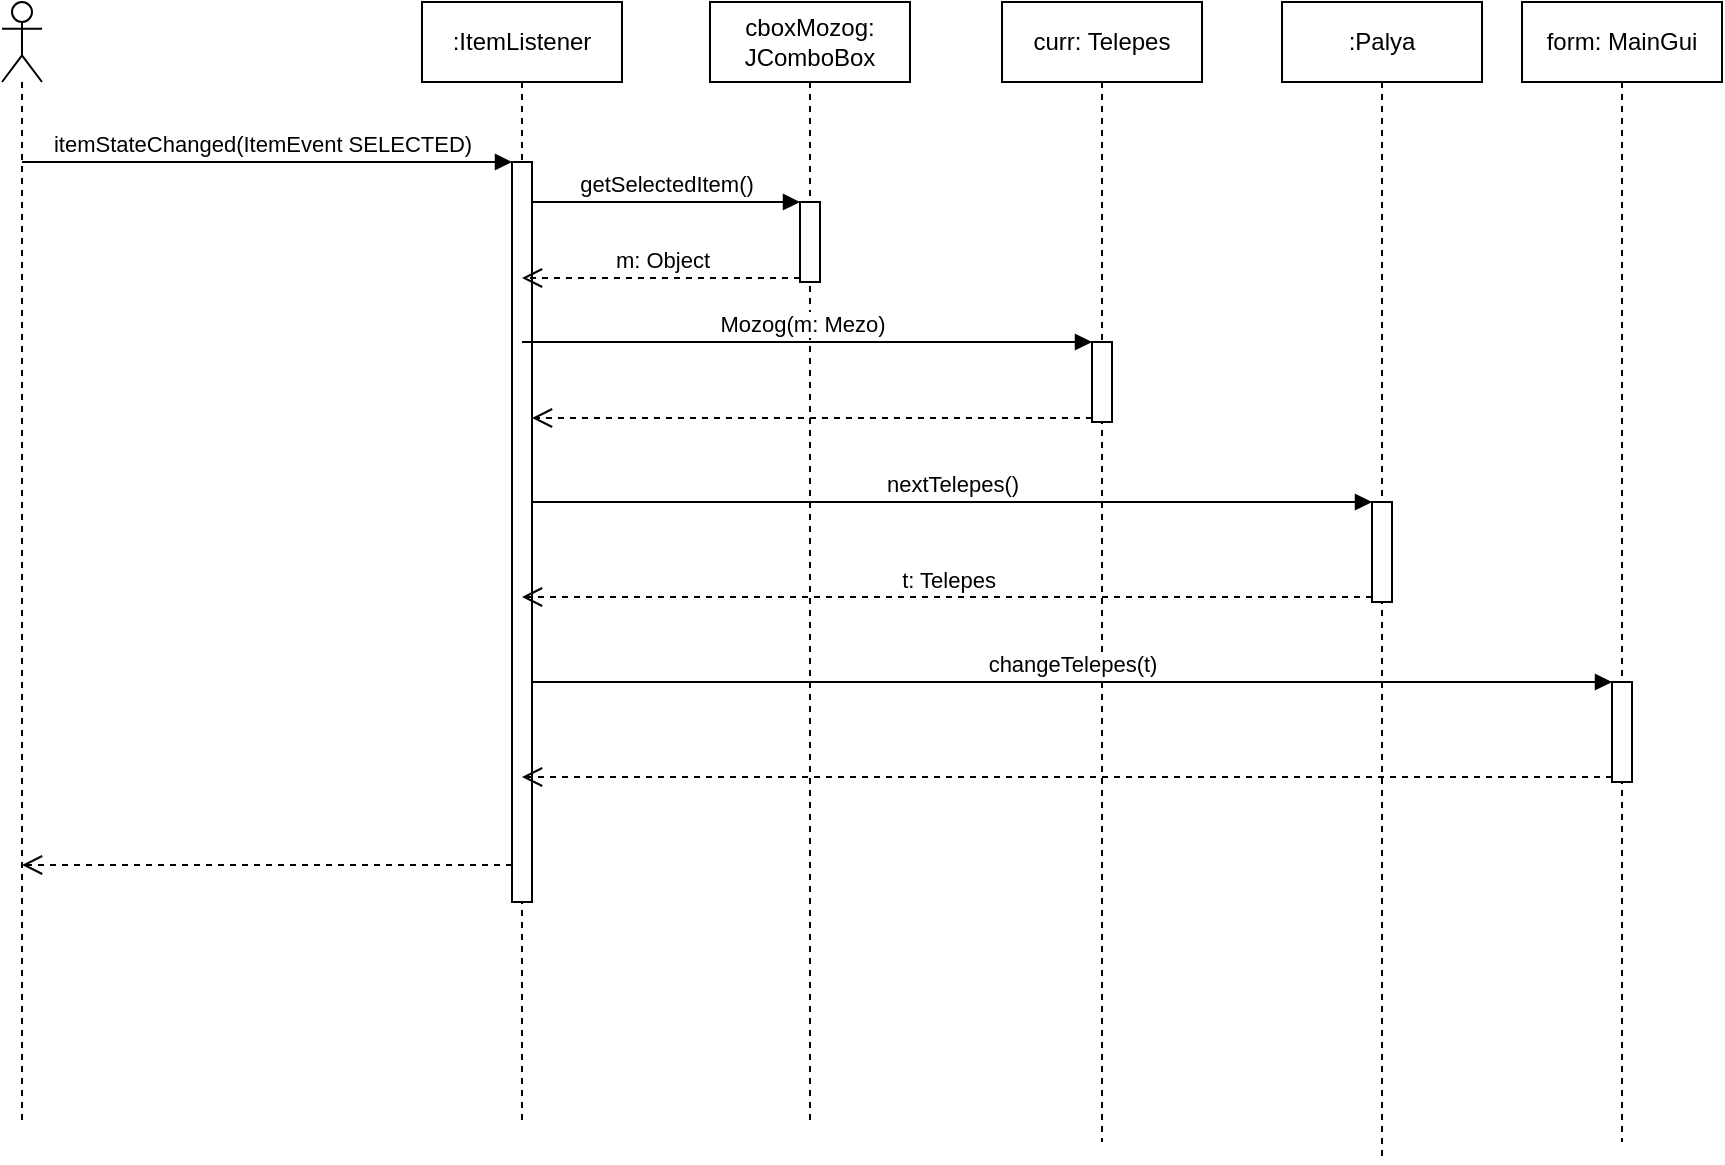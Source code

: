 <mxfile version="14.6.3" type="github">
  <diagram id="rA4zyZXfhEQUoGEJqguG" name="Page-1">
    <mxGraphModel dx="1202" dy="514" grid="1" gridSize="10" guides="1" tooltips="1" connect="1" arrows="1" fold="1" page="1" pageScale="1" pageWidth="827" pageHeight="1169" math="0" shadow="0">
      <root>
        <mxCell id="0" />
        <mxCell id="1" parent="0" />
        <mxCell id="CSgHhYVVpS6YTIUa06nC-2" value=":ItemListener" style="shape=umlLifeline;perimeter=lifelinePerimeter;whiteSpace=wrap;html=1;container=1;collapsible=0;recursiveResize=0;outlineConnect=0;" vertex="1" parent="1">
          <mxGeometry x="270" y="120" width="100" height="560" as="geometry" />
        </mxCell>
        <mxCell id="CSgHhYVVpS6YTIUa06nC-3" value="" style="html=1;points=[];perimeter=orthogonalPerimeter;" vertex="1" parent="CSgHhYVVpS6YTIUa06nC-2">
          <mxGeometry x="45" y="80" width="10" height="370" as="geometry" />
        </mxCell>
        <mxCell id="CSgHhYVVpS6YTIUa06nC-4" value="" style="shape=umlLifeline;participant=umlActor;perimeter=lifelinePerimeter;whiteSpace=wrap;html=1;container=1;collapsible=0;recursiveResize=0;verticalAlign=top;spacingTop=36;outlineConnect=0;" vertex="1" parent="1">
          <mxGeometry x="60" y="120" width="20" height="560" as="geometry" />
        </mxCell>
        <mxCell id="CSgHhYVVpS6YTIUa06nC-5" value="itemStateChanged(ItemEvent SELECTED)" style="html=1;verticalAlign=bottom;endArrow=block;entryX=0;entryY=0;" edge="1" parent="1" source="CSgHhYVVpS6YTIUa06nC-4" target="CSgHhYVVpS6YTIUa06nC-3">
          <mxGeometry x="-0.021" relative="1" as="geometry">
            <mxPoint x="135" y="170" as="sourcePoint" />
            <mxPoint as="offset" />
          </mxGeometry>
        </mxCell>
        <mxCell id="CSgHhYVVpS6YTIUa06nC-6" value="" style="html=1;verticalAlign=bottom;endArrow=open;dashed=1;endSize=8;exitX=0;exitY=0.95;" edge="1" parent="1" source="CSgHhYVVpS6YTIUa06nC-3" target="CSgHhYVVpS6YTIUa06nC-4">
          <mxGeometry x="0.102" y="-58" relative="1" as="geometry">
            <mxPoint x="135" y="246" as="targetPoint" />
            <mxPoint as="offset" />
          </mxGeometry>
        </mxCell>
        <mxCell id="CSgHhYVVpS6YTIUa06nC-7" value="cboxMozog: JComboBox" style="shape=umlLifeline;perimeter=lifelinePerimeter;whiteSpace=wrap;html=1;container=1;collapsible=0;recursiveResize=0;outlineConnect=0;" vertex="1" parent="1">
          <mxGeometry x="414" y="120" width="100" height="560" as="geometry" />
        </mxCell>
        <mxCell id="CSgHhYVVpS6YTIUa06nC-8" value="" style="html=1;points=[];perimeter=orthogonalPerimeter;" vertex="1" parent="CSgHhYVVpS6YTIUa06nC-7">
          <mxGeometry x="45" y="100" width="10" height="40" as="geometry" />
        </mxCell>
        <mxCell id="CSgHhYVVpS6YTIUa06nC-9" value="getSelectedItem()" style="html=1;verticalAlign=bottom;endArrow=block;entryX=0;entryY=0;" edge="1" parent="1" source="CSgHhYVVpS6YTIUa06nC-3" target="CSgHhYVVpS6YTIUa06nC-8">
          <mxGeometry relative="1" as="geometry">
            <mxPoint x="389" y="220" as="sourcePoint" />
          </mxGeometry>
        </mxCell>
        <mxCell id="CSgHhYVVpS6YTIUa06nC-10" value="m: Object" style="html=1;verticalAlign=bottom;endArrow=open;dashed=1;endSize=8;exitX=0;exitY=0.95;" edge="1" parent="1" source="CSgHhYVVpS6YTIUa06nC-8" target="CSgHhYVVpS6YTIUa06nC-2">
          <mxGeometry x="-0.006" relative="1" as="geometry">
            <mxPoint x="389" y="296" as="targetPoint" />
            <mxPoint as="offset" />
          </mxGeometry>
        </mxCell>
        <mxCell id="CSgHhYVVpS6YTIUa06nC-11" value="curr: Telepes" style="shape=umlLifeline;perimeter=lifelinePerimeter;whiteSpace=wrap;html=1;container=1;collapsible=0;recursiveResize=0;outlineConnect=0;" vertex="1" parent="1">
          <mxGeometry x="560" y="120" width="100" height="570" as="geometry" />
        </mxCell>
        <mxCell id="CSgHhYVVpS6YTIUa06nC-12" value="" style="html=1;points=[];perimeter=orthogonalPerimeter;" vertex="1" parent="CSgHhYVVpS6YTIUa06nC-11">
          <mxGeometry x="45" y="170" width="10" height="40" as="geometry" />
        </mxCell>
        <mxCell id="CSgHhYVVpS6YTIUa06nC-14" value="Mozog(m: Mezo)" style="html=1;verticalAlign=bottom;endArrow=block;entryX=0;entryY=0;" edge="1" parent="1" source="CSgHhYVVpS6YTIUa06nC-2" target="CSgHhYVVpS6YTIUa06nC-12">
          <mxGeometry x="-0.018" relative="1" as="geometry">
            <mxPoint x="535" y="275" as="sourcePoint" />
            <mxPoint as="offset" />
          </mxGeometry>
        </mxCell>
        <mxCell id="CSgHhYVVpS6YTIUa06nC-15" value="" style="html=1;verticalAlign=bottom;endArrow=open;dashed=1;endSize=8;exitX=0;exitY=0.95;" edge="1" parent="1" source="CSgHhYVVpS6YTIUa06nC-12" target="CSgHhYVVpS6YTIUa06nC-3">
          <mxGeometry relative="1" as="geometry">
            <mxPoint x="535" y="351" as="targetPoint" />
          </mxGeometry>
        </mxCell>
        <mxCell id="CSgHhYVVpS6YTIUa06nC-16" value=":Palya" style="shape=umlLifeline;perimeter=lifelinePerimeter;whiteSpace=wrap;html=1;container=1;collapsible=0;recursiveResize=0;outlineConnect=0;" vertex="1" parent="1">
          <mxGeometry x="700" y="120" width="100" height="580" as="geometry" />
        </mxCell>
        <mxCell id="CSgHhYVVpS6YTIUa06nC-17" value="" style="html=1;points=[];perimeter=orthogonalPerimeter;" vertex="1" parent="CSgHhYVVpS6YTIUa06nC-16">
          <mxGeometry x="45" y="250" width="10" height="50" as="geometry" />
        </mxCell>
        <mxCell id="CSgHhYVVpS6YTIUa06nC-18" value="nextTelepes()" style="html=1;verticalAlign=bottom;endArrow=block;entryX=0;entryY=0;" edge="1" parent="1" source="CSgHhYVVpS6YTIUa06nC-3" target="CSgHhYVVpS6YTIUa06nC-17">
          <mxGeometry relative="1" as="geometry">
            <mxPoint x="675" y="420" as="sourcePoint" />
          </mxGeometry>
        </mxCell>
        <mxCell id="CSgHhYVVpS6YTIUa06nC-19" value="t: Telepes" style="html=1;verticalAlign=bottom;endArrow=open;dashed=1;endSize=8;exitX=0;exitY=0.95;" edge="1" parent="1" source="CSgHhYVVpS6YTIUa06nC-17" target="CSgHhYVVpS6YTIUa06nC-2">
          <mxGeometry relative="1" as="geometry">
            <mxPoint x="675" y="496" as="targetPoint" />
          </mxGeometry>
        </mxCell>
        <mxCell id="CSgHhYVVpS6YTIUa06nC-25" value="form: MainGui" style="shape=umlLifeline;perimeter=lifelinePerimeter;whiteSpace=wrap;html=1;container=1;collapsible=0;recursiveResize=0;outlineConnect=0;" vertex="1" parent="1">
          <mxGeometry x="820" y="120" width="100" height="570" as="geometry" />
        </mxCell>
        <mxCell id="CSgHhYVVpS6YTIUa06nC-26" value="" style="html=1;points=[];perimeter=orthogonalPerimeter;" vertex="1" parent="CSgHhYVVpS6YTIUa06nC-25">
          <mxGeometry x="45" y="340" width="10" height="50" as="geometry" />
        </mxCell>
        <mxCell id="CSgHhYVVpS6YTIUa06nC-27" value="changeTelepes(t)" style="html=1;verticalAlign=bottom;endArrow=block;entryX=0;entryY=0;" edge="1" parent="1" source="CSgHhYVVpS6YTIUa06nC-3" target="CSgHhYVVpS6YTIUa06nC-26">
          <mxGeometry relative="1" as="geometry">
            <mxPoint x="795" y="550" as="sourcePoint" />
          </mxGeometry>
        </mxCell>
        <mxCell id="CSgHhYVVpS6YTIUa06nC-28" value="" style="html=1;verticalAlign=bottom;endArrow=open;dashed=1;endSize=8;exitX=0;exitY=0.95;" edge="1" parent="1" source="CSgHhYVVpS6YTIUa06nC-26" target="CSgHhYVVpS6YTIUa06nC-2">
          <mxGeometry relative="1" as="geometry">
            <mxPoint x="795" y="626" as="targetPoint" />
          </mxGeometry>
        </mxCell>
      </root>
    </mxGraphModel>
  </diagram>
</mxfile>
